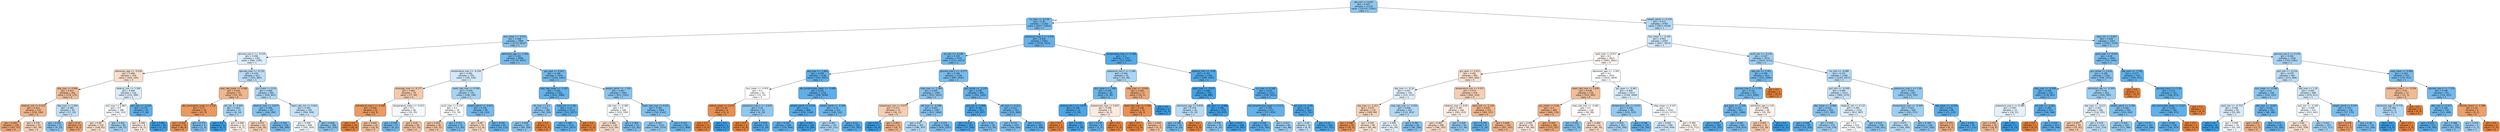 digraph Tree {
node [shape=box, style="filled, rounded", color="black", fontname="helvetica"] ;
edge [fontname="helvetica"] ;
0 [label="sbp_min <= 0.047\ngini = 0.422\nsamples = 21126\nvalue = [10129, 23361]\nclass = 1", fillcolor="#8fc7f0"] ;
1 [label="inr_max <= -0.178\ngini = 0.36\nsamples = 11362\nvalue = [4257, 13822]\nclass = 1", fillcolor="#76bbed"] ;
0 -> 1 [labeldistance=2.5, labelangle=45, headlabel="True"] ;
2 [label="bun_mean <= -0.615\ngini = 0.408\nsamples = 5999\nvalue = [2723, 6810]\nclass = 1", fillcolor="#88c4ef"] ;
1 -> 2 ;
3 [label="glucose_max.2 <= -0.518\ngini = 0.496\nsamples = 1391\nvalue = [984, 1185]\nclass = 1", fillcolor="#ddeefb"] ;
2 -> 3 ;
4 [label="admission_age <= -0.528\ngini = 0.489\nsamples = 478\nvalue = [429, 320]\nclass = 0", fillcolor="#f8dfcd"] ;
3 -> 4 ;
5 [label="dbp_max <= 0.946\ngini = 0.437\nsamples = 262\nvalue = [276, 131]\nclass = 0", fillcolor="#f1bd97"] ;
4 -> 5 ;
6 [label="totalco2_min <= 0.122\ngini = 0.412\nsamples = 232\nvalue = [259, 106]\nclass = 0", fillcolor="#f0b58a"] ;
5 -> 6 ;
7 [label="gini = 0.343\nsamples = 139\nvalue = [167, 47]\nclass = 0", fillcolor="#eca471"] ;
6 -> 7 ;
8 [label="gini = 0.476\nsamples = 93\nvalue = [92, 59]\nclass = 0", fillcolor="#f6d2b8"] ;
6 -> 8 ;
9 [label="dbp_max <= 1.454\ngini = 0.482\nsamples = 30\nvalue = [17, 25]\nclass = 1", fillcolor="#c0e0f7"] ;
5 -> 9 ;
10 [label="gini = 0.404\nsamples = 22\nvalue = [9, 23]\nclass = 1", fillcolor="#86c3ef"] ;
9 -> 10 ;
11 [label="gini = 0.32\nsamples = 8\nvalue = [8, 2]\nclass = 0", fillcolor="#eca06a"] ;
9 -> 11 ;
12 [label="totalco2_min <= 1.164\ngini = 0.494\nsamples = 216\nvalue = [153, 189]\nclass = 1", fillcolor="#d9ecfa"] ;
4 -> 12 ;
13 [label="po2_max <= 0.962\ngini = 0.5\nsamples = 188\nvalue = [146, 153]\nclass = 1", fillcolor="#f6fbfe"] ;
12 -> 13 ;
14 [label="gini = 0.49\nsamples = 119\nvalue = [108, 81]\nclass = 0", fillcolor="#f8e0ce"] ;
13 -> 14 ;
15 [label="gini = 0.452\nsamples = 69\nvalue = [38, 72]\nclass = 1", fillcolor="#a2d1f3"] ;
13 -> 15 ;
16 [label="po2_min <= -0.833\ngini = 0.273\nsamples = 28\nvalue = [7, 36]\nclass = 1", fillcolor="#5fb0ea"] ;
12 -> 16 ;
17 [label="gini = 0.496\nsamples = 8\nvalue = [6, 5]\nclass = 0", fillcolor="#fbeade"] ;
16 -> 17 ;
18 [label="gini = 0.061\nsamples = 20\nvalue = [1, 31]\nclass = 1", fillcolor="#3fa0e6"] ;
16 -> 18 ;
19 [label="glucose_max <= -0.732\ngini = 0.476\nsamples = 913\nvalue = [555, 865]\nclass = 1", fillcolor="#b8dcf6"] ;
3 -> 19 ;
20 [label="resp_rate_mean <= 0.068\ngini = 0.416\nsamples = 53\nvalue = [55, 23]\nclass = 0", fillcolor="#f0b68c"] ;
19 -> 20 ;
21 [label="abs_neutrophils_mean <= 1.235\ngini = 0.27\nsamples = 38\nvalue = [47, 9]\nclass = 0", fillcolor="#ea995f"] ;
20 -> 21 ;
22 [label="gini = 0.204\nsamples = 34\nvalue = [46, 6]\nclass = 0", fillcolor="#e89153"] ;
21 -> 22 ;
23 [label="gini = 0.375\nsamples = 4\nvalue = [1, 3]\nclass = 1", fillcolor="#7bbeee"] ;
21 -> 23 ;
24 [label="ph_min <= 0.004\ngini = 0.463\nsamples = 15\nvalue = [8, 14]\nclass = 1", fillcolor="#aad5f4"] ;
20 -> 24 ;
25 [label="gini = 0.0\nsamples = 4\nvalue = [0, 7]\nclass = 1", fillcolor="#399de5"] ;
24 -> 25 ;
26 [label="gini = 0.498\nsamples = 11\nvalue = [8, 7]\nclass = 0", fillcolor="#fcefe6"] ;
24 -> 26 ;
27 [label="gcs_motor <= 0.26\ngini = 0.468\nsamples = 860\nvalue = [500, 842]\nclass = 1", fillcolor="#afd7f4"] ;
19 -> 27 ;
28 [label="totalco2_max <= -0.877\ngini = 0.396\nsamples = 267\nvalue = [106, 284]\nclass = 1", fillcolor="#83c2ef"] ;
27 -> 28 ;
29 [label="gini = 0.472\nsamples = 28\nvalue = [26, 16]\nclass = 0", fillcolor="#f5cfb3"] ;
28 -> 29 ;
30 [label="gini = 0.354\nsamples = 239\nvalue = [80, 268]\nclass = 1", fillcolor="#74baed"] ;
28 -> 30 ;
31 [label="heart_rate_min <= 0.463\ngini = 0.485\nsamples = 593\nvalue = [394, 558]\nclass = 1", fillcolor="#c5e2f7"] ;
27 -> 31 ;
32 [label="gini = 0.499\nsamples = 404\nvalue = [302, 329]\nclass = 1", fillcolor="#eff7fd"] ;
31 -> 32 ;
33 [label="gini = 0.409\nsamples = 189\nvalue = [92, 229]\nclass = 1", fillcolor="#89c4ef"] ;
31 -> 33 ;
34 [label="admission_age <= -1.361\ngini = 0.361\nsamples = 4608\nvalue = [1739, 5625]\nclass = 1", fillcolor="#76bbed"] ;
2 -> 34 ;
35 [label="temperature_max <= -0.234\ngini = 0.492\nsamples = 254\nvalue = [185, 238]\nclass = 1", fillcolor="#d3e9f9"] ;
34 -> 35 ;
36 [label="aniongap_max <= -0.177\ngini = 0.463\nsamples = 78\nvalue = [77, 44]\nclass = 0", fillcolor="#f4c9aa"] ;
35 -> 36 ;
37 [label="hematocrit_max.1 <= 0.468\ngini = 0.282\nsamples = 32\nvalue = [44, 9]\nclass = 0", fillcolor="#ea9b61"] ;
36 -> 37 ;
38 [label="gini = 0.0\nsamples = 14\nvalue = [26, 0]\nclass = 0", fillcolor="#e58139"] ;
37 -> 38 ;
39 [label="gini = 0.444\nsamples = 18\nvalue = [18, 9]\nclass = 0", fillcolor="#f2c09c"] ;
37 -> 39 ;
40 [label="temperature_mean <= -0.413\ngini = 0.5\nsamples = 46\nvalue = [33, 35]\nclass = 1", fillcolor="#f4f9fe"] ;
36 -> 40 ;
41 [label="gini = 0.346\nsamples = 17\nvalue = [6, 21]\nclass = 1", fillcolor="#72b9ec"] ;
40 -> 41 ;
42 [label="gini = 0.45\nsamples = 29\nvalue = [27, 14]\nclass = 0", fillcolor="#f2c2a0"] ;
40 -> 42 ;
43 [label="heart_rate_max <= 0.299\ngini = 0.459\nsamples = 176\nvalue = [108, 194]\nclass = 1", fillcolor="#a7d4f3"] ;
35 -> 43 ;
44 [label="pco2_max <= 0.118\ngini = 0.5\nsamples = 78\nvalue = [72, 74]\nclass = 1", fillcolor="#fafcfe"] ;
43 -> 44 ;
45 [label="gini = 0.452\nsamples = 46\nvalue = [59, 31]\nclass = 0", fillcolor="#f3c3a1"] ;
44 -> 45 ;
46 [label="gini = 0.357\nsamples = 32\nvalue = [13, 43]\nclass = 1", fillcolor="#75bbed"] ;
44 -> 46 ;
47 [label="weight_admit <= -0.647\ngini = 0.355\nsamples = 98\nvalue = [36, 120]\nclass = 1", fillcolor="#74baed"] ;
43 -> 47 ;
48 [label="gini = 0.48\nsamples = 15\nvalue = [12, 8]\nclass = 0", fillcolor="#f6d5bd"] ;
47 -> 48 ;
49 [label="gini = 0.291\nsamples = 83\nvalue = [24, 112]\nclass = 1", fillcolor="#63b2eb"] ;
47 -> 49 ;
50 [label="gcs_eyes <= 0.412\ngini = 0.348\nsamples = 4354\nvalue = [1554, 5387]\nclass = 1", fillcolor="#72b9ed"] ;
34 -> 50 ;
51 [label="resp_rate_mean <= -1.207\ngini = 0.285\nsamples = 2361\nvalue = [642, 3086]\nclass = 1", fillcolor="#62b1ea"] ;
50 -> 51 ;
52 [label="ph_max <= 3.5\ngini = 0.421\nsamples = 189\nvalue = [90, 209]\nclass = 1", fillcolor="#8ec7f0"] ;
51 -> 52 ;
53 [label="gini = 0.409\nsamples = 187\nvalue = [84, 209]\nclass = 1", fillcolor="#89c4ef"] ;
52 -> 53 ;
54 [label="gini = 0.0\nsamples = 2\nvalue = [6, 0]\nclass = 0", fillcolor="#e58139"] ;
52 -> 54 ;
55 [label="mbp_min <= 1.95\ngini = 0.27\nsamples = 2172\nvalue = [552, 2877]\nclass = 1", fillcolor="#5fb0ea"] ;
51 -> 55 ;
56 [label="gini = 0.268\nsamples = 2171\nvalue = [547, 2877]\nclass = 1", fillcolor="#5fb0ea"] ;
55 -> 56 ;
57 [label="gini = 0.0\nsamples = 1\nvalue = [5, 0]\nclass = 0", fillcolor="#e58139"] ;
55 -> 57 ;
58 [label="weight_admit <= -1.192\ngini = 0.407\nsamples = 1993\nvalue = [912, 2301]\nclass = 1", fillcolor="#87c4ef"] ;
50 -> 58 ;
59 [label="ptt_max <= -0.285\ngini = 0.5\nsamples = 189\nvalue = [152, 159]\nclass = 1", fillcolor="#f6fbfe"] ;
58 -> 59 ;
60 [label="gini = 0.486\nsamples = 136\nvalue = [131, 94]\nclass = 0", fillcolor="#f8dbc7"] ;
59 -> 60 ;
61 [label="gini = 0.369\nsamples = 53\nvalue = [21, 65]\nclass = 1", fillcolor="#79bded"] ;
59 -> 61 ;
62 [label="heart_rate_max <= 0.201\ngini = 0.387\nsamples = 1804\nvalue = [760, 2142]\nclass = 1", fillcolor="#7fc0ee"] ;
58 -> 62 ;
63 [label="gini = 0.421\nsamples = 1153\nvalue = [549, 1274]\nclass = 1", fillcolor="#8ec7f0"] ;
62 -> 63 ;
64 [label="gini = 0.315\nsamples = 651\nvalue = [211, 868]\nclass = 1", fillcolor="#69b5eb"] ;
62 -> 64 ;
65 [label="potassium_max.1 <= 0.324\ngini = 0.295\nsamples = 5363\nvalue = [1534, 7012]\nclass = 1", fillcolor="#64b2eb"] ;
1 -> 65 ;
66 [label="ph_min <= -0.158\ngini = 0.335\nsamples = 3572\nvalue = [1211, 4471]\nclass = 1", fillcolor="#6fb8ec"] ;
65 -> 66 ;
67 [label="sbp_max <= -1.961\ngini = 0.269\nsamples = 1236\nvalue = [314, 1651]\nclass = 1", fillcolor="#5fb0ea"] ;
66 -> 67 ;
68 [label="bun_mean <= -0.455\ngini = 0.5\nsamples = 20\nvalue = [15, 15]\nclass = 0", fillcolor="#ffffff"] ;
67 -> 68 ;
69 [label="sodium_mean <= 2.074\ngini = 0.18\nsamples = 6\nvalue = [9, 1]\nclass = 0", fillcolor="#e88f4f"] ;
68 -> 69 ;
70 [label="gini = 0.0\nsamples = 5\nvalue = [9, 0]\nclass = 0", fillcolor="#e58139"] ;
69 -> 70 ;
71 [label="gini = 0.0\nsamples = 1\nvalue = [0, 1]\nclass = 1", fillcolor="#399de5"] ;
69 -> 71 ;
72 [label="potassium_max.1 <= -0.631\ngini = 0.42\nsamples = 14\nvalue = [6, 14]\nclass = 1", fillcolor="#8ec7f0"] ;
68 -> 72 ;
73 [label="gini = 0.0\nsamples = 4\nvalue = [4, 0]\nclass = 0", fillcolor="#e58139"] ;
72 -> 73 ;
74 [label="gini = 0.219\nsamples = 10\nvalue = [2, 14]\nclass = 1", fillcolor="#55abe9"] ;
72 -> 74 ;
75 [label="abs_lymphocytes_mean <= -0.049\ngini = 0.261\nsamples = 1216\nvalue = [299, 1636]\nclass = 1", fillcolor="#5dafea"] ;
67 -> 75 ;
76 [label="weight_admit <= 0.633\ngini = 0.22\nsamples = 804\nvalue = [159, 1104]\nclass = 1", fillcolor="#56abe9"] ;
75 -> 76 ;
77 [label="gini = 0.265\nsamples = 609\nvalue = [150, 804]\nclass = 1", fillcolor="#5eafea"] ;
76 -> 77 ;
78 [label="gini = 0.057\nsamples = 195\nvalue = [9, 300]\nclass = 1", fillcolor="#3fa0e6"] ;
76 -> 78 ;
79 [label="weight_admit <= -0.208\ngini = 0.33\nsamples = 412\nvalue = [140, 532]\nclass = 1", fillcolor="#6db7ec"] ;
75 -> 79 ;
80 [label="gini = 0.461\nsamples = 147\nvalue = [85, 151]\nclass = 1", fillcolor="#a8d4f4"] ;
79 -> 80 ;
81 [label="gini = 0.22\nsamples = 265\nvalue = [55, 381]\nclass = 1", fillcolor="#56abe9"] ;
79 -> 81 ;
82 [label="glucose_max.2 <= -0.277\ngini = 0.366\nsamples = 2336\nvalue = [897, 2820]\nclass = 1", fillcolor="#78bced"] ;
66 -> 82 ;
83 [label="mbp_max <= -1.369\ngini = 0.405\nsamples = 1390\nvalue = [633, 1615]\nclass = 1", fillcolor="#87c3ef"] ;
82 -> 83 ;
84 [label="baseexcess_min <= 0.073\ngini = 0.471\nsamples = 23\nvalue = [18, 11]\nclass = 0", fillcolor="#f5ceb2"] ;
83 -> 84 ;
85 [label="gini = 0.0\nsamples = 2\nvalue = [0, 4]\nclass = 1", fillcolor="#399de5"] ;
84 -> 85 ;
86 [label="gini = 0.403\nsamples = 21\nvalue = [18, 7]\nclass = 0", fillcolor="#efb286"] ;
84 -> 86 ;
87 [label="ptt_max <= -0.398\ngini = 0.401\nsamples = 1367\nvalue = [615, 1604]\nclass = 1", fillcolor="#85c3ef"] ;
83 -> 87 ;
88 [label="gini = 0.47\nsamples = 301\nvalue = [186, 307]\nclass = 1", fillcolor="#b1d8f5"] ;
87 -> 88 ;
89 [label="gini = 0.374\nsamples = 1066\nvalue = [429, 1297]\nclass = 1", fillcolor="#7abdee"] ;
87 -> 89 ;
90 [label="gcs_verbal <= -1.235\ngini = 0.295\nsamples = 946\nvalue = [264, 1205]\nclass = 1", fillcolor="#64b2eb"] ;
82 -> 90 ;
91 [label="po2_min <= 0.969\ngini = 0.162\nsamples = 203\nvalue = [29, 297]\nclass = 1", fillcolor="#4ca7e8"] ;
90 -> 91 ;
92 [label="gini = 0.116\nsamples = 167\nvalue = [17, 258]\nclass = 1", fillcolor="#46a3e7"] ;
91 -> 92 ;
93 [label="gini = 0.36\nsamples = 36\nvalue = [12, 39]\nclass = 1", fillcolor="#76bbed"] ;
91 -> 93 ;
94 [label="ph_max <= 0.152\ngini = 0.327\nsamples = 743\nvalue = [235, 908]\nclass = 1", fillcolor="#6cb6ec"] ;
90 -> 94 ;
95 [label="gini = 0.372\nsamples = 434\nvalue = [164, 500]\nclass = 1", fillcolor="#7abdee"] ;
94 -> 95 ;
96 [label="gini = 0.253\nsamples = 309\nvalue = [71, 408]\nclass = 1", fillcolor="#5baeea"] ;
94 -> 96 ;
97 [label="temperature_max <= -2.366\ngini = 0.2\nsamples = 1791\nvalue = [323, 2541]\nclass = 1", fillcolor="#52a9e8"] ;
65 -> 97 ;
98 [label="potassium_min.1 <= 1.548\ngini = 0.462\nsamples = 45\nvalue = [25, 44]\nclass = 1", fillcolor="#aad5f4"] ;
97 -> 98 ;
99 [label="bun_mean <= 1.369\ngini = 0.305\nsamples = 28\nvalue = [9, 39]\nclass = 1", fillcolor="#67b4eb"] ;
98 -> 99 ;
100 [label="calcium_min.1 <= -3.679\ngini = 0.149\nsamples = 22\nvalue = [3, 34]\nclass = 1", fillcolor="#4aa6e7"] ;
99 -> 100 ;
101 [label="gini = 0.0\nsamples = 1\nvalue = [1, 0]\nclass = 0", fillcolor="#e58139"] ;
100 -> 101 ;
102 [label="gini = 0.105\nsamples = 21\nvalue = [2, 34]\nclass = 1", fillcolor="#45a3e7"] ;
100 -> 102 ;
103 [label="baseexcess_max <= 0.837\ngini = 0.496\nsamples = 6\nvalue = [6, 5]\nclass = 0", fillcolor="#fbeade"] ;
99 -> 103 ;
104 [label="gini = 0.278\nsamples = 4\nvalue = [1, 5]\nclass = 1", fillcolor="#61b1ea"] ;
103 -> 104 ;
105 [label="gini = 0.0\nsamples = 2\nvalue = [5, 0]\nclass = 0", fillcolor="#e58139"] ;
103 -> 105 ;
106 [label="mbp_max <= -0.056\ngini = 0.363\nsamples = 17\nvalue = [16, 5]\nclass = 0", fillcolor="#eda877"] ;
98 -> 106 ;
107 [label="heart_rate_max <= 0.789\ngini = 0.198\nsamples = 14\nvalue = [16, 2]\nclass = 0", fillcolor="#e89152"] ;
106 -> 107 ;
108 [label="gini = 0.0\nsamples = 8\nvalue = [12, 0]\nclass = 0", fillcolor="#e58139"] ;
107 -> 108 ;
109 [label="gini = 0.444\nsamples = 6\nvalue = [4, 2]\nclass = 0", fillcolor="#f2c09c"] ;
107 -> 109 ;
110 [label="gini = 0.0\nsamples = 3\nvalue = [0, 3]\nclass = 1", fillcolor="#399de5"] ;
106 -> 110 ;
111 [label="totalco2_min <= -0.92\ngini = 0.191\nsamples = 1746\nvalue = [298, 2497]\nclass = 1", fillcolor="#51a9e8"] ;
97 -> 111 ;
112 [label="spo2_max <= -3.657\ngini = 0.098\nsamples = 594\nvalue = [48, 886]\nclass = 1", fillcolor="#44a2e6"] ;
111 -> 112 ;
113 [label="admission_age <= 0.818\ngini = 0.476\nsamples = 16\nvalue = [9, 14]\nclass = 1", fillcolor="#b8dcf6"] ;
112 -> 113 ;
114 [label="gini = 0.346\nsamples = 14\nvalue = [4, 14]\nclass = 1", fillcolor="#72b9ec"] ;
113 -> 114 ;
115 [label="gini = 0.0\nsamples = 2\nvalue = [5, 0]\nclass = 0", fillcolor="#e58139"] ;
113 -> 115 ;
116 [label="ph_max <= -4.986\ngini = 0.082\nsamples = 578\nvalue = [39, 872]\nclass = 1", fillcolor="#42a1e6"] ;
112 -> 116 ;
117 [label="gini = 0.408\nsamples = 10\nvalue = [4, 10]\nclass = 1", fillcolor="#88c4ef"] ;
116 -> 117 ;
118 [label="gini = 0.075\nsamples = 568\nvalue = [35, 862]\nclass = 1", fillcolor="#41a1e6"] ;
116 -> 118 ;
119 [label="inr_max <= 0.106\ngini = 0.233\nsamples = 1152\nvalue = [250, 1611]\nclass = 1", fillcolor="#58ace9"] ;
111 -> 119 ;
120 [label="abs_lymphocytes_mean <= 0.173\ngini = 0.285\nsamples = 633\nvalue = [177, 850]\nclass = 1", fillcolor="#62b1ea"] ;
119 -> 120 ;
121 [label="gini = 0.256\nsamples = 544\nvalue = [135, 762]\nclass = 1", fillcolor="#5caeea"] ;
120 -> 121 ;
122 [label="gini = 0.437\nsamples = 89\nvalue = [42, 88]\nclass = 1", fillcolor="#98ccf1"] ;
120 -> 122 ;
123 [label="ph_max <= -2.65\ngini = 0.16\nsamples = 519\nvalue = [73, 761]\nclass = 1", fillcolor="#4ca6e7"] ;
119 -> 123 ;
124 [label="gini = 0.48\nsamples = 10\nvalue = [6, 9]\nclass = 1", fillcolor="#bddef6"] ;
123 -> 124 ;
125 [label="gini = 0.15\nsamples = 509\nvalue = [67, 752]\nclass = 1", fillcolor="#4ba6e7"] ;
123 -> 125 ;
126 [label="weight_admit <= 0.278\ngini = 0.472\nsamples = 9764\nvalue = [5872, 9539]\nclass = 1", fillcolor="#b3d9f5"] ;
0 -> 126 [labeldistance=2.5, labelangle=-45, headlabel="False"] ;
127 [label="bun_mean <= -0.345\ngini = 0.491\nsamples = 6497\nvalue = [4417, 5813]\nclass = 1", fillcolor="#cfe7f9"] ;
126 -> 127 ;
128 [label="spo2_max <= 0.017\ngini = 0.5\nsamples = 3423\nvalue = [2803, 2641]\nclass = 0", fillcolor="#fdf8f4"] ;
127 -> 128 ;
129 [label="gcs_eyes <= 0.412\ngini = 0.491\nsamples = 992\nvalue = [893, 682]\nclass = 0", fillcolor="#f9e1d0"] ;
128 -> 129 ;
130 [label="sbp_max <= -0.16\ngini = 0.497\nsamples = 316\nvalue = [231, 272]\nclass = 1", fillcolor="#e1f0fb"] ;
129 -> 130 ;
131 [label="sbp_max <= -1.017\ngini = 0.475\nsamples = 114\nvalue = [109, 69]\nclass = 0", fillcolor="#f5d1b6"] ;
130 -> 131 ;
132 [label="gini = 0.198\nsamples = 16\nvalue = [24, 3]\nclass = 0", fillcolor="#e89152"] ;
131 -> 132 ;
133 [label="gini = 0.492\nsamples = 98\nvalue = [85, 66]\nclass = 0", fillcolor="#f9e3d3"] ;
131 -> 133 ;
134 [label="resp_rate_max <= -0.054\ngini = 0.469\nsamples = 202\nvalue = [122, 203]\nclass = 1", fillcolor="#b0d8f5"] ;
130 -> 134 ;
135 [label="gini = 0.498\nsamples = 110\nvalue = [82, 94]\nclass = 1", fillcolor="#e6f2fc"] ;
134 -> 135 ;
136 [label="gini = 0.393\nsamples = 92\nvalue = [40, 109]\nclass = 1", fillcolor="#82c1ef"] ;
134 -> 136 ;
137 [label="temperature_min <= 0.411\ngini = 0.472\nsamples = 676\nvalue = [662, 410]\nclass = 0", fillcolor="#f5cfb4"] ;
129 -> 137 ;
138 [label="totalco2_max <= 0.02\ngini = 0.497\nsamples = 344\nvalue = [293, 253]\nclass = 0", fillcolor="#fbeee4"] ;
137 -> 138 ;
139 [label="gini = 0.487\nsamples = 288\nvalue = [266, 193]\nclass = 0", fillcolor="#f8dcc9"] ;
138 -> 139 ;
140 [label="gini = 0.428\nsamples = 56\nvalue = [27, 60]\nclass = 1", fillcolor="#92c9f1"] ;
138 -> 140 ;
141 [label="spo2_min <= -1.219\ngini = 0.419\nsamples = 332\nvalue = [369, 157]\nclass = 0", fillcolor="#f0b78d"] ;
137 -> 141 ;
142 [label="gini = 0.278\nsamples = 8\nvalue = [2, 10]\nclass = 1", fillcolor="#61b1ea"] ;
141 -> 142 ;
143 [label="gini = 0.408\nsamples = 324\nvalue = [367, 147]\nclass = 0", fillcolor="#efb388"] ;
141 -> 143 ;
144 [label="admission_age <= -1.581\ngini = 0.5\nsamples = 2431\nvalue = [1910, 1959]\nclass = 1", fillcolor="#fafdfe"] ;
128 -> 144 ;
145 [label="heart_rate_max <= 1.034\ngini = 0.438\nsamples = 518\nvalue = [552, 265]\nclass = 0", fillcolor="#f1bd98"] ;
144 -> 145 ;
146 [label="gcs_motor <= 0.26\ngini = 0.4\nsamples = 400\nvalue = [460, 176]\nclass = 0", fillcolor="#efb185"] ;
145 -> 146 ;
147 [label="gini = 0.495\nsamples = 94\nvalue = [85, 69]\nclass = 0", fillcolor="#fae7da"] ;
146 -> 147 ;
148 [label="gini = 0.345\nsamples = 306\nvalue = [375, 107]\nclass = 0", fillcolor="#eca571"] ;
146 -> 148 ;
149 [label="resp_rate_max <= -0.481\ngini = 0.5\nsamples = 118\nvalue = [92, 89]\nclass = 0", fillcolor="#fefbf9"] ;
145 -> 149 ;
150 [label="gini = 0.391\nsamples = 27\nvalue = [12, 33]\nclass = 1", fillcolor="#81c1ee"] ;
149 -> 150 ;
151 [label="gini = 0.484\nsamples = 91\nvalue = [80, 56]\nclass = 0", fillcolor="#f7d9c4"] ;
149 -> 151 ;
152 [label="gcs_eyes <= -0.461\ngini = 0.494\nsamples = 1913\nvalue = [1358, 1694]\nclass = 1", fillcolor="#d8ecfa"] ;
144 -> 152 ;
153 [label="temperature_min <= 0.547\ngini = 0.428\nsamples = 481\nvalue = [235, 523]\nclass = 1", fillcolor="#92c9f1"] ;
152 -> 153 ;
154 [label="gini = 0.459\nsamples = 352\nvalue = [199, 358]\nclass = 1", fillcolor="#a7d3f3"] ;
153 -> 154 ;
155 [label="gini = 0.294\nsamples = 129\nvalue = [36, 165]\nclass = 1", fillcolor="#64b2eb"] ;
153 -> 155 ;
156 [label="mbp_mean <= 0.107\ngini = 0.5\nsamples = 1432\nvalue = [1123, 1171]\nclass = 1", fillcolor="#f7fbfe"] ;
152 -> 156 ;
157 [label="gini = 0.491\nsamples = 509\nvalue = [349, 459]\nclass = 1", fillcolor="#d0e8f9"] ;
156 -> 157 ;
158 [label="gini = 0.499\nsamples = 923\nvalue = [774, 712]\nclass = 0", fillcolor="#fdf5ef"] ;
156 -> 158 ;
159 [label="pco2_min <= -0.134\ngini = 0.447\nsamples = 3074\nvalue = [1614, 3172]\nclass = 1", fillcolor="#9ecff2"] ;
127 -> 159 ;
160 [label="sbp_min <= 3.701\ngini = 0.356\nsamples = 914\nvalue = [331, 1095]\nclass = 1", fillcolor="#75bbed"] ;
159 -> 160 ;
161 [label="glucose_max.2 <= 3.755\ngini = 0.352\nsamples = 911\nvalue = [323, 1095]\nclass = 1", fillcolor="#73baed"] ;
160 -> 161 ;
162 [label="gcs_eyes <= -1.334\ngini = 0.337\nsamples = 873\nvalue = [291, 1066]\nclass = 1", fillcolor="#6fb8ec"] ;
161 -> 162 ;
163 [label="gini = 0.205\nsamples = 182\nvalue = [33, 252]\nclass = 1", fillcolor="#53aae8"] ;
162 -> 163 ;
164 [label="gini = 0.365\nsamples = 691\nvalue = [258, 814]\nclass = 1", fillcolor="#78bced"] ;
162 -> 164 ;
165 [label="admission_age <= 0.8\ngini = 0.499\nsamples = 38\nvalue = [32, 29]\nclass = 0", fillcolor="#fdf3ec"] ;
161 -> 165 ;
166 [label="gini = 0.461\nsamples = 32\nvalue = [32, 18]\nclass = 0", fillcolor="#f4c8a8"] ;
165 -> 166 ;
167 [label="gini = 0.0\nsamples = 6\nvalue = [0, 11]\nclass = 1", fillcolor="#399de5"] ;
165 -> 167 ;
168 [label="gini = 0.0\nsamples = 3\nvalue = [8, 0]\nclass = 0", fillcolor="#e58139"] ;
160 -> 168 ;
169 [label="inr_min <= -0.099\ngini = 0.472\nsamples = 2160\nvalue = [1283, 2077]\nclass = 1", fillcolor="#b3daf5"] ;
159 -> 169 ;
170 [label="po2_min <= -0.249\ngini = 0.485\nsamples = 1513\nvalue = [969, 1372]\nclass = 1", fillcolor="#c5e2f7"] ;
169 -> 170 ;
171 [label="dbp_mean <= -0.469\ngini = 0.412\nsamples = 359\nvalue = [157, 385]\nclass = 1", fillcolor="#8ac5f0"] ;
170 -> 171 ;
172 [label="gini = 0.248\nsamples = 80\nvalue = [18, 106]\nclass = 1", fillcolor="#5baee9"] ;
171 -> 172 ;
173 [label="gini = 0.444\nsamples = 279\nvalue = [139, 279]\nclass = 1", fillcolor="#9ccef2"] ;
171 -> 173 ;
174 [label="totalco2_min <= 0.122\ngini = 0.495\nsamples = 1154\nvalue = [812, 987]\nclass = 1", fillcolor="#dceefa"] ;
170 -> 174 ;
175 [label="gini = 0.5\nsamples = 916\nvalue = [704, 726]\nclass = 1", fillcolor="#f9fcfe"] ;
174 -> 175 ;
176 [label="gini = 0.414\nsamples = 238\nvalue = [108, 261]\nclass = 1", fillcolor="#8bc6f0"] ;
174 -> 176 ;
177 [label="potassium_max.1 <= 1.04\ngini = 0.426\nsamples = 647\nvalue = [314, 705]\nclass = 1", fillcolor="#91c9f1"] ;
169 -> 177 ;
178 [label="temperature_max <= -0.309\ngini = 0.447\nsamples = 549\nvalue = [291, 572]\nclass = 1", fillcolor="#9ecff2"] ;
177 -> 178 ;
179 [label="gini = 0.475\nsamples = 304\nvalue = [184, 290]\nclass = 1", fillcolor="#b7dbf5"] ;
178 -> 179 ;
180 [label="gini = 0.399\nsamples = 245\nvalue = [107, 282]\nclass = 1", fillcolor="#84c2ef"] ;
178 -> 180 ;
181 [label="sbp_mean <= -0.764\ngini = 0.251\nsamples = 98\nvalue = [23, 133]\nclass = 1", fillcolor="#5baee9"] ;
177 -> 181 ;
182 [label="gini = 0.375\nsamples = 3\nvalue = [6, 2]\nclass = 0", fillcolor="#eeab7b"] ;
181 -> 182 ;
183 [label="gini = 0.203\nsamples = 95\nvalue = [17, 131]\nclass = 1", fillcolor="#53aae8"] ;
181 -> 183 ;
184 [label="mbp_min <= 0.837\ngini = 0.404\nsamples = 3267\nvalue = [1455, 3726]\nclass = 1", fillcolor="#86c3ef"] ;
126 -> 184 ;
185 [label="pco2_max <= -0.052\ngini = 0.36\nsamples = 2009\nvalue = [752, 2445]\nclass = 1", fillcolor="#76bbed"] ;
184 -> 185 ;
186 [label="gcs_verbal <= 0.618\ngini = 0.399\nsamples = 1264\nvalue = [558, 1472]\nclass = 1", fillcolor="#84c2ef"] ;
185 -> 186 ;
187 [label="mbp_max <= -0.938\ngini = 0.285\nsamples = 438\nvalue = [118, 567]\nclass = 1", fillcolor="#62b1ea"] ;
186 -> 187 ;
188 [label="potassium_max.1 <= 0.384\ngini = 0.497\nsamples = 23\nvalue = [18, 21]\nclass = 1", fillcolor="#e3f1fb"] ;
187 -> 188 ;
189 [label="gini = 0.426\nsamples = 18\nvalue = [18, 8]\nclass = 0", fillcolor="#f1b991"] ;
188 -> 189 ;
190 [label="gini = 0.0\nsamples = 5\nvalue = [0, 13]\nclass = 1", fillcolor="#399de5"] ;
188 -> 190 ;
191 [label="ph_max <= -2.261\ngini = 0.262\nsamples = 415\nvalue = [100, 546]\nclass = 1", fillcolor="#5dafea"] ;
187 -> 191 ;
192 [label="gini = 0.0\nsamples = 3\nvalue = [4, 0]\nclass = 0", fillcolor="#e58139"] ;
191 -> 192 ;
193 [label="gini = 0.254\nsamples = 412\nvalue = [96, 546]\nclass = 1", fillcolor="#5caeea"] ;
191 -> 193 ;
194 [label="admission_age <= -0.509\ngini = 0.44\nsamples = 826\nvalue = [440, 905]\nclass = 1", fillcolor="#99cdf2"] ;
186 -> 194 ;
195 [label="sbp_max <= -0.512\ngini = 0.497\nsamples = 286\nvalue = [216, 255]\nclass = 1", fillcolor="#e1f0fb"] ;
194 -> 195 ;
196 [label="gini = 0.457\nsamples = 76\nvalue = [75, 41]\nclass = 0", fillcolor="#f3c6a5"] ;
195 -> 196 ;
197 [label="gini = 0.479\nsamples = 210\nvalue = [141, 214]\nclass = 1", fillcolor="#bbdef6"] ;
195 -> 197 ;
198 [label="weight_admit <= 1.006\ngini = 0.381\nsamples = 540\nvalue = [224, 650]\nclass = 1", fillcolor="#7dbfee"] ;
194 -> 198 ;
199 [label="gini = 0.426\nsamples = 343\nvalue = [171, 384]\nclass = 1", fillcolor="#91c9f1"] ;
198 -> 199 ;
200 [label="gini = 0.277\nsamples = 197\nvalue = [53, 266]\nclass = 1", fillcolor="#60b1ea"] ;
198 -> 200 ;
201 [label="sbp_max <= -1.742\ngini = 0.277\nsamples = 745\nvalue = [194, 973]\nclass = 1", fillcolor="#60b1ea"] ;
185 -> 201 ;
202 [label="gini = 0.0\nsamples = 2\nvalue = [4, 0]\nclass = 0", fillcolor="#e58139"] ;
201 -> 202 ;
203 [label="glucose_max.2 <= 5.39\ngini = 0.273\nsamples = 743\nvalue = [190, 973]\nclass = 1", fillcolor="#60b0ea"] ;
201 -> 203 ;
204 [label="abs_monocytes_mean <= 2.427\ngini = 0.269\nsamples = 740\nvalue = [186, 973]\nclass = 1", fillcolor="#5fb0ea"] ;
203 -> 204 ;
205 [label="gini = 0.265\nsamples = 738\nvalue = [182, 973]\nclass = 1", fillcolor="#5eafea"] ;
204 -> 205 ;
206 [label="gini = 0.0\nsamples = 2\nvalue = [4, 0]\nclass = 0", fillcolor="#e58139"] ;
204 -> 206 ;
207 [label="gini = 0.0\nsamples = 3\nvalue = [4, 0]\nclass = 0", fillcolor="#e58139"] ;
203 -> 207 ;
208 [label="glucose_max.2 <= 0.109\ngini = 0.458\nsamples = 1258\nvalue = [703, 1281]\nclass = 1", fillcolor="#a6d3f3"] ;
184 -> 208 ;
209 [label="po2_min <= -0.216\ngini = 0.479\nsamples = 905\nvalue = [573, 866]\nclass = 1", fillcolor="#bcdef6"] ;
208 -> 209 ;
210 [label="bun_mean <= -0.566\ngini = 0.41\nsamples = 236\nvalue = [103, 255]\nclass = 1", fillcolor="#89c5f0"] ;
209 -> 210 ;
211 [label="spo2_min <= -0.773\ngini = 0.494\nsamples = 82\nvalue = [55, 69]\nclass = 1", fillcolor="#d7ebfa"] ;
210 -> 211 ;
212 [label="gini = 0.0\nsamples = 6\nvalue = [0, 10]\nclass = 1", fillcolor="#399de5"] ;
211 -> 212 ;
213 [label="gini = 0.499\nsamples = 76\nvalue = [55, 59]\nclass = 1", fillcolor="#f2f8fd"] ;
211 -> 213 ;
214 [label="sbp_max <= -0.643\ngini = 0.326\nsamples = 154\nvalue = [48, 186]\nclass = 1", fillcolor="#6cb6ec"] ;
210 -> 214 ;
215 [label="gini = 0.401\nsamples = 12\nvalue = [13, 5]\nclass = 0", fillcolor="#efb185"] ;
214 -> 215 ;
216 [label="gini = 0.272\nsamples = 142\nvalue = [35, 181]\nclass = 1", fillcolor="#5fb0ea"] ;
214 -> 216 ;
217 [label="sbp_max <= 1.29\ngini = 0.491\nsamples = 669\nvalue = [470, 611]\nclass = 1", fillcolor="#d1e8f9"] ;
209 -> 217 ;
218 [label="po2_min <= -0.182\ngini = 0.499\nsamples = 531\nvalue = [413, 441]\nclass = 1", fillcolor="#f2f9fd"] ;
217 -> 218 ;
219 [label="gini = 0.49\nsamples = 328\nvalue = [301, 228]\nclass = 0", fillcolor="#f9e0cf"] ;
218 -> 219 ;
220 [label="gini = 0.452\nsamples = 203\nvalue = [112, 213]\nclass = 1", fillcolor="#a1d1f3"] ;
218 -> 220 ;
221 [label="weight_admit <= 0.347\ngini = 0.376\nsamples = 138\nvalue = [57, 170]\nclass = 1", fillcolor="#7bbeee"] ;
217 -> 221 ;
222 [label="gini = 0.278\nsamples = 5\nvalue = [5, 1]\nclass = 0", fillcolor="#ea9a61"] ;
221 -> 222 ;
223 [label="gini = 0.36\nsamples = 133\nvalue = [52, 169]\nclass = 1", fillcolor="#76bbed"] ;
221 -> 223 ;
224 [label="mbp_mean <= 0.289\ngini = 0.363\nsamples = 353\nvalue = [130, 415]\nclass = 1", fillcolor="#77bced"] ;
208 -> 224 ;
225 [label="potassium_max.1 <= -0.154\ngini = 0.43\nsamples = 12\nvalue = [11, 5]\nclass = 0", fillcolor="#f1ba93"] ;
224 -> 225 ;
226 [label="admission_age <= 0.774\ngini = 0.469\nsamples = 6\nvalue = [3, 5]\nclass = 1", fillcolor="#b0d8f5"] ;
225 -> 226 ;
227 [label="gini = 0.0\nsamples = 4\nvalue = [0, 5]\nclass = 1", fillcolor="#399de5"] ;
226 -> 227 ;
228 [label="gini = 0.0\nsamples = 2\nvalue = [3, 0]\nclass = 0", fillcolor="#e58139"] ;
226 -> 228 ;
229 [label="gini = 0.0\nsamples = 6\nvalue = [8, 0]\nclass = 0", fillcolor="#e58139"] ;
225 -> 229 ;
230 [label="glucose_max.2 <= 7.319\ngini = 0.349\nsamples = 341\nvalue = [119, 410]\nclass = 1", fillcolor="#72b9ed"] ;
224 -> 230 ;
231 [label="dbp_max <= 0.337\ngini = 0.336\nsamples = 335\nvalue = [111, 408]\nclass = 1", fillcolor="#6fb8ec"] ;
230 -> 231 ;
232 [label="gini = 0.222\nsamples = 117\nvalue = [24, 165]\nclass = 1", fillcolor="#56abe9"] ;
231 -> 232 ;
233 [label="gini = 0.388\nsamples = 218\nvalue = [87, 243]\nclass = 1", fillcolor="#80c0ee"] ;
231 -> 233 ;
234 [label="chloride_mean <= -1.288\ngini = 0.32\nsamples = 6\nvalue = [8, 2]\nclass = 0", fillcolor="#eca06a"] ;
230 -> 234 ;
235 [label="gini = 0.444\nsamples = 2\nvalue = [1, 2]\nclass = 1", fillcolor="#9ccef2"] ;
234 -> 235 ;
236 [label="gini = 0.0\nsamples = 4\nvalue = [7, 0]\nclass = 0", fillcolor="#e58139"] ;
234 -> 236 ;
}